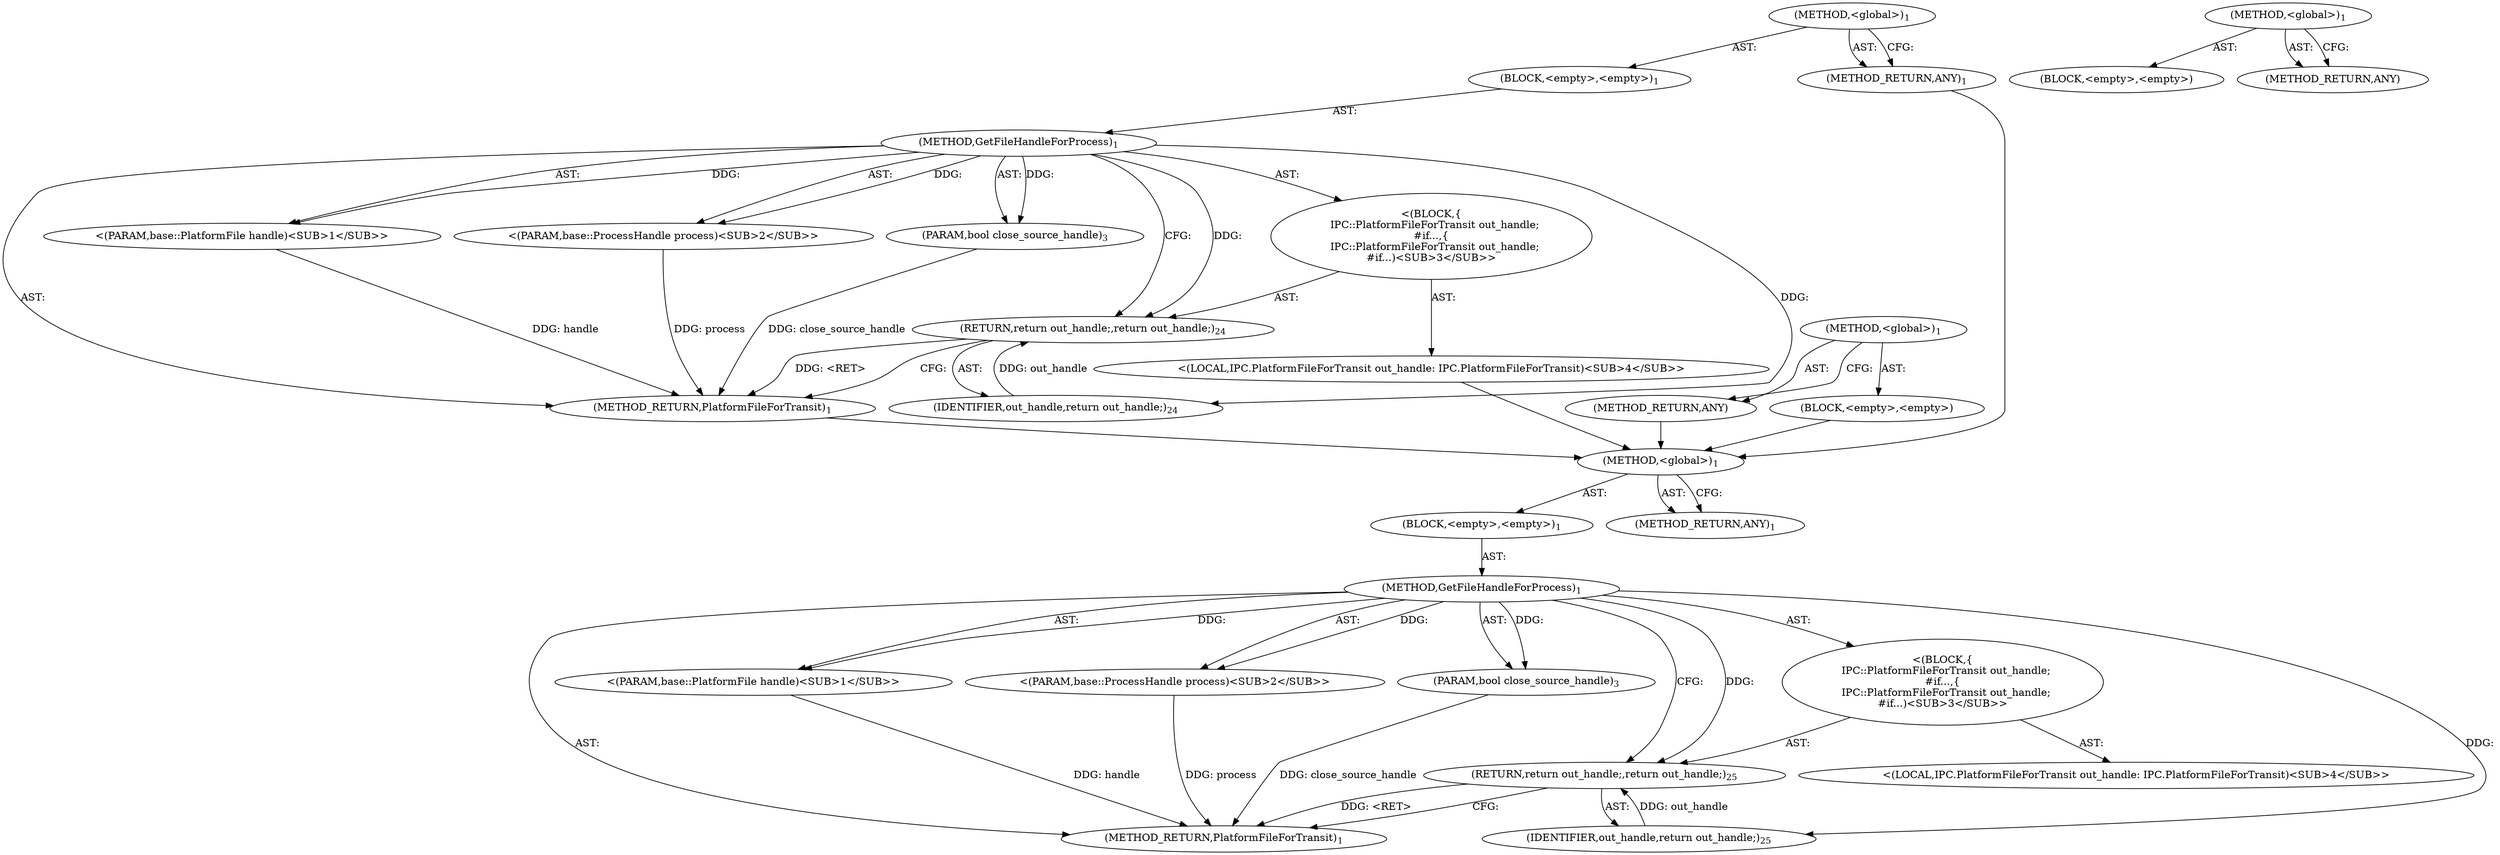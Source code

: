 digraph "&lt;global&gt;" {
vulnerable_6 [label=<(METHOD,&lt;global&gt;)<SUB>1</SUB>>];
vulnerable_7 [label=<(BLOCK,&lt;empty&gt;,&lt;empty&gt;)<SUB>1</SUB>>];
vulnerable_8 [label=<(METHOD,GetFileHandleForProcess)<SUB>1</SUB>>];
vulnerable_9 [label="<(PARAM,base::PlatformFile handle)<SUB>1</SUB>>"];
vulnerable_10 [label="<(PARAM,base::ProcessHandle process)<SUB>2</SUB>>"];
vulnerable_11 [label=<(PARAM,bool close_source_handle)<SUB>3</SUB>>];
vulnerable_12 [label="<(BLOCK,{
  IPC::PlatformFileForTransit out_handle;
#if...,{
  IPC::PlatformFileForTransit out_handle;
#if...)<SUB>3</SUB>>"];
vulnerable_13 [label="<(LOCAL,IPC.PlatformFileForTransit out_handle: IPC.PlatformFileForTransit)<SUB>4</SUB>>"];
vulnerable_14 [label=<(RETURN,return out_handle;,return out_handle;)<SUB>24</SUB>>];
vulnerable_15 [label=<(IDENTIFIER,out_handle,return out_handle;)<SUB>24</SUB>>];
vulnerable_16 [label=<(METHOD_RETURN,PlatformFileForTransit)<SUB>1</SUB>>];
vulnerable_18 [label=<(METHOD_RETURN,ANY)<SUB>1</SUB>>];
vulnerable_35 [label=<(METHOD,&lt;global&gt;)<SUB>1</SUB>>];
vulnerable_36 [label=<(BLOCK,&lt;empty&gt;,&lt;empty&gt;)>];
vulnerable_37 [label=<(METHOD_RETURN,ANY)>];
fixed_6 [label=<(METHOD,&lt;global&gt;)<SUB>1</SUB>>];
fixed_7 [label=<(BLOCK,&lt;empty&gt;,&lt;empty&gt;)<SUB>1</SUB>>];
fixed_8 [label=<(METHOD,GetFileHandleForProcess)<SUB>1</SUB>>];
fixed_9 [label="<(PARAM,base::PlatformFile handle)<SUB>1</SUB>>"];
fixed_10 [label="<(PARAM,base::ProcessHandle process)<SUB>2</SUB>>"];
fixed_11 [label=<(PARAM,bool close_source_handle)<SUB>3</SUB>>];
fixed_12 [label="<(BLOCK,{
  IPC::PlatformFileForTransit out_handle;
#if...,{
  IPC::PlatformFileForTransit out_handle;
#if...)<SUB>3</SUB>>"];
fixed_13 [label="<(LOCAL,IPC.PlatformFileForTransit out_handle: IPC.PlatformFileForTransit)<SUB>4</SUB>>"];
fixed_14 [label=<(RETURN,return out_handle;,return out_handle;)<SUB>25</SUB>>];
fixed_15 [label=<(IDENTIFIER,out_handle,return out_handle;)<SUB>25</SUB>>];
fixed_16 [label=<(METHOD_RETURN,PlatformFileForTransit)<SUB>1</SUB>>];
fixed_18 [label=<(METHOD_RETURN,ANY)<SUB>1</SUB>>];
fixed_35 [label=<(METHOD,&lt;global&gt;)<SUB>1</SUB>>];
fixed_36 [label=<(BLOCK,&lt;empty&gt;,&lt;empty&gt;)>];
fixed_37 [label=<(METHOD_RETURN,ANY)>];
vulnerable_6 -> vulnerable_7  [key=0, label="AST: "];
vulnerable_6 -> vulnerable_18  [key=0, label="AST: "];
vulnerable_6 -> vulnerable_18  [key=1, label="CFG: "];
vulnerable_7 -> vulnerable_8  [key=0, label="AST: "];
vulnerable_8 -> vulnerable_9  [key=0, label="AST: "];
vulnerable_8 -> vulnerable_9  [key=1, label="DDG: "];
vulnerable_8 -> vulnerable_10  [key=0, label="AST: "];
vulnerable_8 -> vulnerable_10  [key=1, label="DDG: "];
vulnerable_8 -> vulnerable_11  [key=0, label="AST: "];
vulnerable_8 -> vulnerable_11  [key=1, label="DDG: "];
vulnerable_8 -> vulnerable_12  [key=0, label="AST: "];
vulnerable_8 -> vulnerable_16  [key=0, label="AST: "];
vulnerable_8 -> vulnerable_14  [key=0, label="CFG: "];
vulnerable_8 -> vulnerable_14  [key=1, label="DDG: "];
vulnerable_8 -> vulnerable_15  [key=0, label="DDG: "];
vulnerable_9 -> vulnerable_16  [key=0, label="DDG: handle"];
vulnerable_10 -> vulnerable_16  [key=0, label="DDG: process"];
vulnerable_11 -> vulnerable_16  [key=0, label="DDG: close_source_handle"];
vulnerable_12 -> vulnerable_13  [key=0, label="AST: "];
vulnerable_12 -> vulnerable_14  [key=0, label="AST: "];
vulnerable_13 -> fixed_6  [key=0];
vulnerable_14 -> vulnerable_15  [key=0, label="AST: "];
vulnerable_14 -> vulnerable_16  [key=0, label="CFG: "];
vulnerable_14 -> vulnerable_16  [key=1, label="DDG: &lt;RET&gt;"];
vulnerable_15 -> vulnerable_14  [key=0, label="DDG: out_handle"];
vulnerable_16 -> fixed_6  [key=0];
vulnerable_18 -> fixed_6  [key=0];
vulnerable_35 -> vulnerable_36  [key=0, label="AST: "];
vulnerable_35 -> vulnerable_37  [key=0, label="AST: "];
vulnerable_35 -> vulnerable_37  [key=1, label="CFG: "];
vulnerable_36 -> fixed_6  [key=0];
vulnerable_37 -> fixed_6  [key=0];
fixed_6 -> fixed_7  [key=0, label="AST: "];
fixed_6 -> fixed_18  [key=0, label="AST: "];
fixed_6 -> fixed_18  [key=1, label="CFG: "];
fixed_7 -> fixed_8  [key=0, label="AST: "];
fixed_8 -> fixed_9  [key=0, label="AST: "];
fixed_8 -> fixed_9  [key=1, label="DDG: "];
fixed_8 -> fixed_10  [key=0, label="AST: "];
fixed_8 -> fixed_10  [key=1, label="DDG: "];
fixed_8 -> fixed_11  [key=0, label="AST: "];
fixed_8 -> fixed_11  [key=1, label="DDG: "];
fixed_8 -> fixed_12  [key=0, label="AST: "];
fixed_8 -> fixed_16  [key=0, label="AST: "];
fixed_8 -> fixed_14  [key=0, label="CFG: "];
fixed_8 -> fixed_14  [key=1, label="DDG: "];
fixed_8 -> fixed_15  [key=0, label="DDG: "];
fixed_9 -> fixed_16  [key=0, label="DDG: handle"];
fixed_10 -> fixed_16  [key=0, label="DDG: process"];
fixed_11 -> fixed_16  [key=0, label="DDG: close_source_handle"];
fixed_12 -> fixed_13  [key=0, label="AST: "];
fixed_12 -> fixed_14  [key=0, label="AST: "];
fixed_14 -> fixed_15  [key=0, label="AST: "];
fixed_14 -> fixed_16  [key=0, label="CFG: "];
fixed_14 -> fixed_16  [key=1, label="DDG: &lt;RET&gt;"];
fixed_15 -> fixed_14  [key=0, label="DDG: out_handle"];
fixed_35 -> fixed_36  [key=0, label="AST: "];
fixed_35 -> fixed_37  [key=0, label="AST: "];
fixed_35 -> fixed_37  [key=1, label="CFG: "];
}
